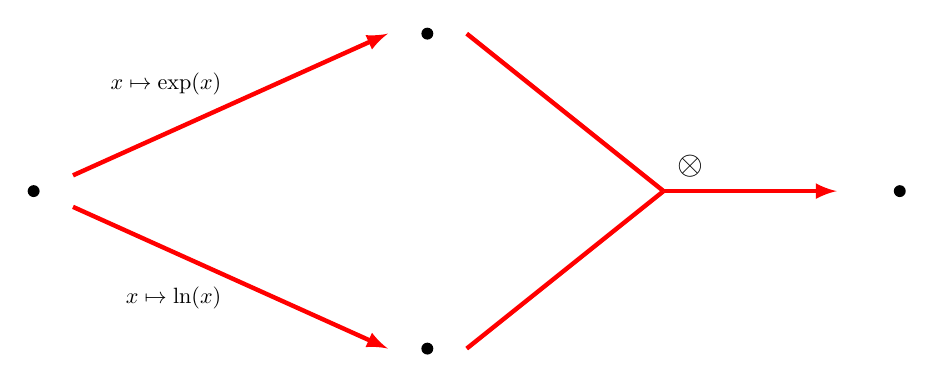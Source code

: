 \begin{tikzpicture}
 \fill (-5,0) circle (0.5ex);
%  \fill (-5,-2) circle (0.5ex);
 \fill (0,2) circle (0.5ex);
 \fill (0,-2) circle (0.5ex);
 \fill (6,0) circle (0.5ex);
 %\fill (11,0) circle (0.5ex);
%\node at (0,2) {$x_0$};
%\node at (0,-2) {$3$};
%\node at (6,0) {$x_0 + y_0$};
% \node[blue,left] at (3,1) {$[1]$};
% \node[blue,left] at (3,-1) {$[1]$};
\draw[ultra thick,red]  (0.5,2) -- (3,0);
\draw[ultra thick,red] (0.5,-2) -- (3,0);
\draw[->,>=latex,ultra thick,red] (-4.5,0.2) -- (-0.5,2) node[midway,above left,black,scale=0.8]{$x \mapsto \exp(x)$} ;
\draw[->,>=latex,ultra thick,red] (-4.5,-0.2) -- (-0.5,-2) node[midway,below left,black,scale=0.8]{$x \mapsto \ln(x)$} ;
\draw[->,>=latex,ultra thick,red] (3,0) -- ++(2.2,0) node[pos=0,above right,black,scale=1.2]{$\otimes$} ;


\end{tikzpicture}